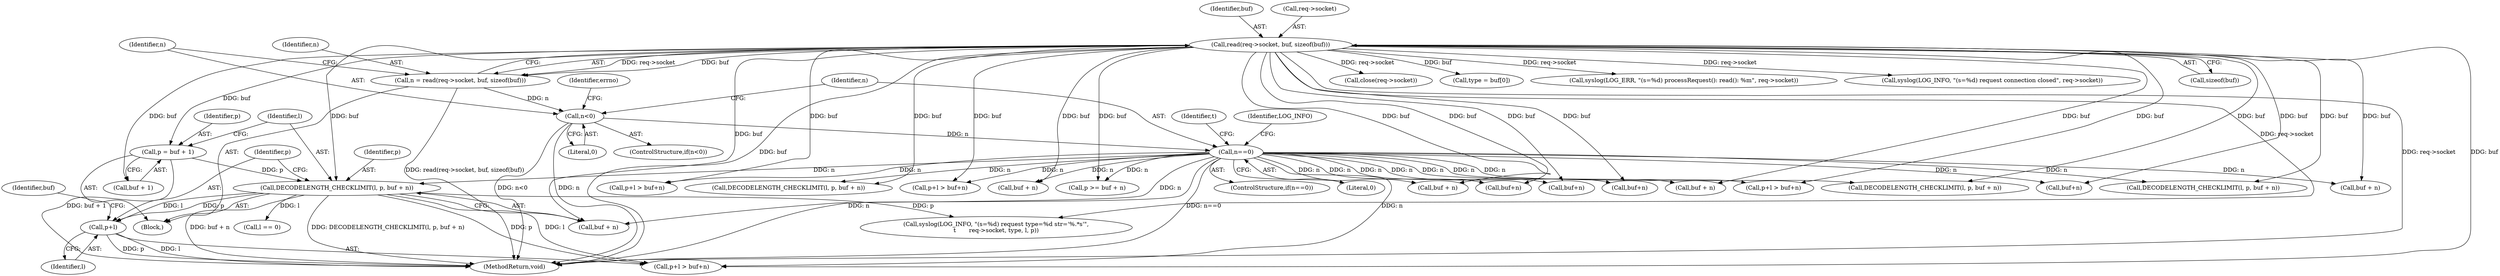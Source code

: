 digraph "0_miniupnp_140ee8d2204b383279f854802b27bdb41c1d5d1a@pointer" {
"1000212" [label="(Call,p+l)"];
"1000204" [label="(Call,DECODELENGTH_CHECKLIMIT(l, p, buf + n))"];
"1000199" [label="(Call,p = buf + 1)"];
"1000146" [label="(Call,read(req->socket, buf, sizeof(buf)))"];
"1000179" [label="(Call,n==0)"];
"1000154" [label="(Call,n<0)"];
"1000144" [label="(Call,n = read(req->socket, buf, sizeof(buf)))"];
"1000204" [label="(Call,DECODELENGTH_CHECKLIMIT(l, p, buf + n))"];
"1000116" [label="(Block,)"];
"1000161" [label="(Identifier,errno)"];
"1001044" [label="(Call,close(req->socket))"];
"1000194" [label="(Call,type = buf[0])"];
"1000156" [label="(Literal,0)"];
"1000709" [label="(Call,DECODELENGTH_CHECKLIMIT(l, p, buf + n))"];
"1000150" [label="(Identifier,buf)"];
"1000200" [label="(Identifier,p)"];
"1000184" [label="(Identifier,LOG_INFO)"];
"1000850" [label="(Call,p+l > buf+n)"];
"1000155" [label="(Identifier,n)"];
"1000212" [label="(Call,p+l)"];
"1000712" [label="(Call,buf + n)"];
"1000191" [label="(Identifier,t)"];
"1000776" [label="(Call,DECODELENGTH_CHECKLIMIT(l, p, buf + n))"];
"1000699" [label="(Call,p >= buf + n)"];
"1000211" [label="(Call,p+l > buf+n)"];
"1000171" [label="(Call,syslog(LOG_ERR, \"(s=%d) processRequest(): read(): %m\", req->socket))"];
"1000145" [label="(Identifier,n)"];
"1000214" [label="(Identifier,l)"];
"1000854" [label="(Call,buf+n)"];
"1000183" [label="(Call,syslog(LOG_INFO, \"(s=%d) request connection closed\", req->socket))"];
"1001055" [label="(MethodReturn,void)"];
"1000178" [label="(ControlStructure,if(n==0))"];
"1000144" [label="(Call,n = read(req->socket, buf, sizeof(buf)))"];
"1000205" [label="(Identifier,l)"];
"1000236" [label="(Call,syslog(LOG_INFO, \"(s=%d) request type=%d str='%.*s'\",\n\t       req->socket, type, l, p))"];
"1000201" [label="(Call,buf + 1)"];
"1000199" [label="(Call,p = buf + 1)"];
"1000783" [label="(Call,p+l > buf+n)"];
"1000213" [label="(Identifier,p)"];
"1000787" [label="(Call,buf+n)"];
"1000146" [label="(Call,read(req->socket, buf, sizeof(buf)))"];
"1000716" [label="(Call,p+l > buf+n)"];
"1000215" [label="(Call,buf+n)"];
"1000843" [label="(Call,DECODELENGTH_CHECKLIMIT(l, p, buf + n))"];
"1000206" [label="(Identifier,p)"];
"1000180" [label="(Identifier,n)"];
"1000846" [label="(Call,buf + n)"];
"1000153" [label="(ControlStructure,if(n<0))"];
"1000701" [label="(Call,buf + n)"];
"1000154" [label="(Call,n<0)"];
"1000720" [label="(Call,buf+n)"];
"1000225" [label="(Call,l == 0)"];
"1000216" [label="(Identifier,buf)"];
"1000779" [label="(Call,buf + n)"];
"1000147" [label="(Call,req->socket)"];
"1000179" [label="(Call,n==0)"];
"1000181" [label="(Literal,0)"];
"1000151" [label="(Call,sizeof(buf))"];
"1000207" [label="(Call,buf + n)"];
"1000212" -> "1000211"  [label="AST: "];
"1000212" -> "1000214"  [label="CFG: "];
"1000213" -> "1000212"  [label="AST: "];
"1000214" -> "1000212"  [label="AST: "];
"1000216" -> "1000212"  [label="CFG: "];
"1000212" -> "1001055"  [label="DDG: l"];
"1000212" -> "1001055"  [label="DDG: p"];
"1000204" -> "1000212"  [label="DDG: p"];
"1000204" -> "1000212"  [label="DDG: l"];
"1000204" -> "1000116"  [label="AST: "];
"1000204" -> "1000207"  [label="CFG: "];
"1000205" -> "1000204"  [label="AST: "];
"1000206" -> "1000204"  [label="AST: "];
"1000207" -> "1000204"  [label="AST: "];
"1000213" -> "1000204"  [label="CFG: "];
"1000204" -> "1001055"  [label="DDG: buf + n"];
"1000204" -> "1001055"  [label="DDG: DECODELENGTH_CHECKLIMIT(l, p, buf + n)"];
"1000199" -> "1000204"  [label="DDG: p"];
"1000146" -> "1000204"  [label="DDG: buf"];
"1000179" -> "1000204"  [label="DDG: n"];
"1000204" -> "1000211"  [label="DDG: p"];
"1000204" -> "1000211"  [label="DDG: l"];
"1000204" -> "1000225"  [label="DDG: l"];
"1000204" -> "1000236"  [label="DDG: p"];
"1000199" -> "1000116"  [label="AST: "];
"1000199" -> "1000201"  [label="CFG: "];
"1000200" -> "1000199"  [label="AST: "];
"1000201" -> "1000199"  [label="AST: "];
"1000205" -> "1000199"  [label="CFG: "];
"1000199" -> "1001055"  [label="DDG: buf + 1"];
"1000146" -> "1000199"  [label="DDG: buf"];
"1000146" -> "1000144"  [label="AST: "];
"1000146" -> "1000151"  [label="CFG: "];
"1000147" -> "1000146"  [label="AST: "];
"1000150" -> "1000146"  [label="AST: "];
"1000151" -> "1000146"  [label="AST: "];
"1000144" -> "1000146"  [label="CFG: "];
"1000146" -> "1001055"  [label="DDG: buf"];
"1000146" -> "1001055"  [label="DDG: req->socket"];
"1000146" -> "1000144"  [label="DDG: req->socket"];
"1000146" -> "1000144"  [label="DDG: buf"];
"1000146" -> "1000171"  [label="DDG: req->socket"];
"1000146" -> "1000183"  [label="DDG: req->socket"];
"1000146" -> "1000194"  [label="DDG: buf"];
"1000146" -> "1000201"  [label="DDG: buf"];
"1000146" -> "1000207"  [label="DDG: buf"];
"1000146" -> "1000211"  [label="DDG: buf"];
"1000146" -> "1000215"  [label="DDG: buf"];
"1000146" -> "1000236"  [label="DDG: req->socket"];
"1000146" -> "1000699"  [label="DDG: buf"];
"1000146" -> "1000701"  [label="DDG: buf"];
"1000146" -> "1000709"  [label="DDG: buf"];
"1000146" -> "1000712"  [label="DDG: buf"];
"1000146" -> "1000716"  [label="DDG: buf"];
"1000146" -> "1000720"  [label="DDG: buf"];
"1000146" -> "1000776"  [label="DDG: buf"];
"1000146" -> "1000779"  [label="DDG: buf"];
"1000146" -> "1000783"  [label="DDG: buf"];
"1000146" -> "1000787"  [label="DDG: buf"];
"1000146" -> "1000843"  [label="DDG: buf"];
"1000146" -> "1000846"  [label="DDG: buf"];
"1000146" -> "1000850"  [label="DDG: buf"];
"1000146" -> "1000854"  [label="DDG: buf"];
"1000146" -> "1001044"  [label="DDG: req->socket"];
"1000179" -> "1000178"  [label="AST: "];
"1000179" -> "1000181"  [label="CFG: "];
"1000180" -> "1000179"  [label="AST: "];
"1000181" -> "1000179"  [label="AST: "];
"1000184" -> "1000179"  [label="CFG: "];
"1000191" -> "1000179"  [label="CFG: "];
"1000179" -> "1001055"  [label="DDG: n==0"];
"1000179" -> "1001055"  [label="DDG: n"];
"1000154" -> "1000179"  [label="DDG: n"];
"1000179" -> "1000207"  [label="DDG: n"];
"1000179" -> "1000211"  [label="DDG: n"];
"1000179" -> "1000215"  [label="DDG: n"];
"1000179" -> "1000699"  [label="DDG: n"];
"1000179" -> "1000701"  [label="DDG: n"];
"1000179" -> "1000709"  [label="DDG: n"];
"1000179" -> "1000712"  [label="DDG: n"];
"1000179" -> "1000716"  [label="DDG: n"];
"1000179" -> "1000720"  [label="DDG: n"];
"1000179" -> "1000776"  [label="DDG: n"];
"1000179" -> "1000779"  [label="DDG: n"];
"1000179" -> "1000783"  [label="DDG: n"];
"1000179" -> "1000787"  [label="DDG: n"];
"1000179" -> "1000843"  [label="DDG: n"];
"1000179" -> "1000846"  [label="DDG: n"];
"1000179" -> "1000850"  [label="DDG: n"];
"1000179" -> "1000854"  [label="DDG: n"];
"1000154" -> "1000153"  [label="AST: "];
"1000154" -> "1000156"  [label="CFG: "];
"1000155" -> "1000154"  [label="AST: "];
"1000156" -> "1000154"  [label="AST: "];
"1000161" -> "1000154"  [label="CFG: "];
"1000180" -> "1000154"  [label="CFG: "];
"1000154" -> "1001055"  [label="DDG: n"];
"1000154" -> "1001055"  [label="DDG: n<0"];
"1000144" -> "1000154"  [label="DDG: n"];
"1000144" -> "1000116"  [label="AST: "];
"1000145" -> "1000144"  [label="AST: "];
"1000155" -> "1000144"  [label="CFG: "];
"1000144" -> "1001055"  [label="DDG: read(req->socket, buf, sizeof(buf))"];
}
